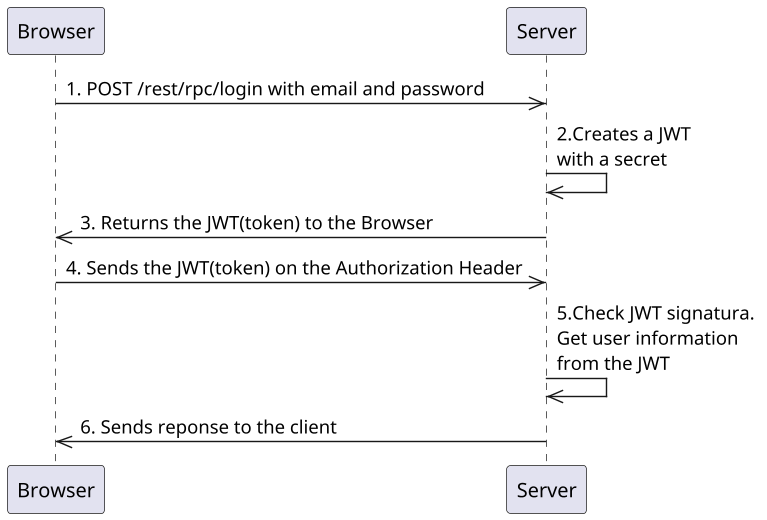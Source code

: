 @startuml
scale 768 width
Browser->>Server: 1. POST /rest/rpc/login with email and password
Server->>Server: 2.Creates a JWT \nwith a secret
Server->>Browser: 3. Returns the JWT(token) to the Browser 
Browser->>Server: 4. Sends the JWT(token) on the Authorization Header
Server->>Server: 5.Check JWT signatura. \nGet user information \nfrom the JWT
Server->>Browser: 6. Sends reponse to the client

@enduml